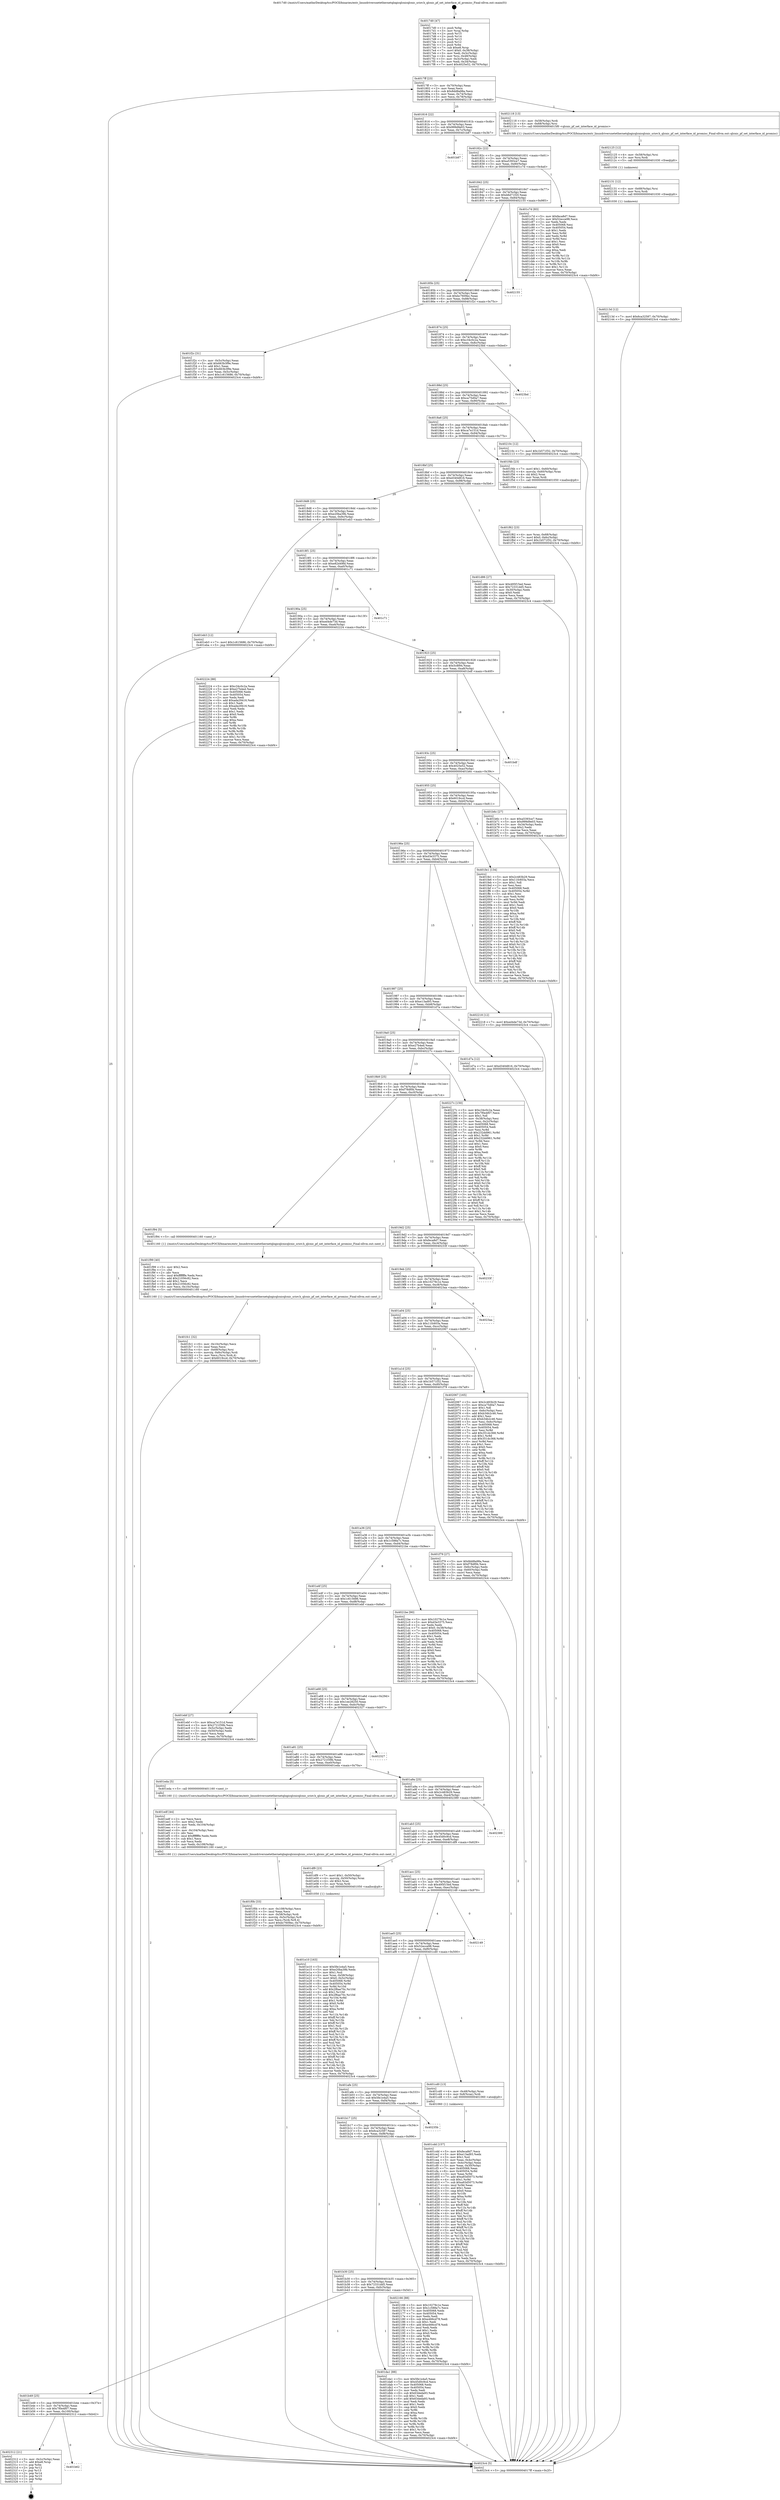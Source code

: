 digraph "0x4017d0" {
  label = "0x4017d0 (/mnt/c/Users/mathe/Desktop/tcc/POCII/binaries/extr_linuxdriversnetethernetqlogicqlcnicqlcnic_sriov.h_qlcnic_pf_set_interface_id_promisc_Final-ollvm.out::main(0))"
  labelloc = "t"
  node[shape=record]

  Entry [label="",width=0.3,height=0.3,shape=circle,fillcolor=black,style=filled]
  "0x4017ff" [label="{
     0x4017ff [23]\l
     | [instrs]\l
     &nbsp;&nbsp;0x4017ff \<+3\>: mov -0x70(%rbp),%eax\l
     &nbsp;&nbsp;0x401802 \<+2\>: mov %eax,%ecx\l
     &nbsp;&nbsp;0x401804 \<+6\>: sub $0x8dd8a98a,%ecx\l
     &nbsp;&nbsp;0x40180a \<+3\>: mov %eax,-0x74(%rbp)\l
     &nbsp;&nbsp;0x40180d \<+3\>: mov %ecx,-0x78(%rbp)\l
     &nbsp;&nbsp;0x401810 \<+6\>: je 0000000000402118 \<main+0x948\>\l
  }"]
  "0x402118" [label="{
     0x402118 [13]\l
     | [instrs]\l
     &nbsp;&nbsp;0x402118 \<+4\>: mov -0x58(%rbp),%rdi\l
     &nbsp;&nbsp;0x40211c \<+4\>: mov -0x68(%rbp),%rsi\l
     &nbsp;&nbsp;0x402120 \<+5\>: call 00000000004015f0 \<qlcnic_pf_set_interface_id_promisc\>\l
     | [calls]\l
     &nbsp;&nbsp;0x4015f0 \{1\} (/mnt/c/Users/mathe/Desktop/tcc/POCII/binaries/extr_linuxdriversnetethernetqlogicqlcnicqlcnic_sriov.h_qlcnic_pf_set_interface_id_promisc_Final-ollvm.out::qlcnic_pf_set_interface_id_promisc)\l
  }"]
  "0x401816" [label="{
     0x401816 [22]\l
     | [instrs]\l
     &nbsp;&nbsp;0x401816 \<+5\>: jmp 000000000040181b \<main+0x4b\>\l
     &nbsp;&nbsp;0x40181b \<+3\>: mov -0x74(%rbp),%eax\l
     &nbsp;&nbsp;0x40181e \<+5\>: sub $0x999d9e03,%eax\l
     &nbsp;&nbsp;0x401823 \<+3\>: mov %eax,-0x7c(%rbp)\l
     &nbsp;&nbsp;0x401826 \<+6\>: je 0000000000401b87 \<main+0x3b7\>\l
  }"]
  Exit [label="",width=0.3,height=0.3,shape=circle,fillcolor=black,style=filled,peripheries=2]
  "0x401b87" [label="{
     0x401b87\l
  }", style=dashed]
  "0x40182c" [label="{
     0x40182c [22]\l
     | [instrs]\l
     &nbsp;&nbsp;0x40182c \<+5\>: jmp 0000000000401831 \<main+0x61\>\l
     &nbsp;&nbsp;0x401831 \<+3\>: mov -0x74(%rbp),%eax\l
     &nbsp;&nbsp;0x401834 \<+5\>: sub $0xa5393ce7,%eax\l
     &nbsp;&nbsp;0x401839 \<+3\>: mov %eax,-0x80(%rbp)\l
     &nbsp;&nbsp;0x40183c \<+6\>: je 0000000000401c7d \<main+0x4ad\>\l
  }"]
  "0x401b62" [label="{
     0x401b62\l
  }", style=dashed]
  "0x401c7d" [label="{
     0x401c7d [83]\l
     | [instrs]\l
     &nbsp;&nbsp;0x401c7d \<+5\>: mov $0xfeca8d7,%eax\l
     &nbsp;&nbsp;0x401c82 \<+5\>: mov $0x52ecce98,%ecx\l
     &nbsp;&nbsp;0x401c87 \<+2\>: xor %edx,%edx\l
     &nbsp;&nbsp;0x401c89 \<+7\>: mov 0x405068,%esi\l
     &nbsp;&nbsp;0x401c90 \<+7\>: mov 0x405054,%edi\l
     &nbsp;&nbsp;0x401c97 \<+3\>: sub $0x1,%edx\l
     &nbsp;&nbsp;0x401c9a \<+3\>: mov %esi,%r8d\l
     &nbsp;&nbsp;0x401c9d \<+3\>: add %edx,%r8d\l
     &nbsp;&nbsp;0x401ca0 \<+4\>: imul %r8d,%esi\l
     &nbsp;&nbsp;0x401ca4 \<+3\>: and $0x1,%esi\l
     &nbsp;&nbsp;0x401ca7 \<+3\>: cmp $0x0,%esi\l
     &nbsp;&nbsp;0x401caa \<+4\>: sete %r9b\l
     &nbsp;&nbsp;0x401cae \<+3\>: cmp $0xa,%edi\l
     &nbsp;&nbsp;0x401cb1 \<+4\>: setl %r10b\l
     &nbsp;&nbsp;0x401cb5 \<+3\>: mov %r9b,%r11b\l
     &nbsp;&nbsp;0x401cb8 \<+3\>: and %r10b,%r11b\l
     &nbsp;&nbsp;0x401cbb \<+3\>: xor %r10b,%r9b\l
     &nbsp;&nbsp;0x401cbe \<+3\>: or %r9b,%r11b\l
     &nbsp;&nbsp;0x401cc1 \<+4\>: test $0x1,%r11b\l
     &nbsp;&nbsp;0x401cc5 \<+3\>: cmovne %ecx,%eax\l
     &nbsp;&nbsp;0x401cc8 \<+3\>: mov %eax,-0x70(%rbp)\l
     &nbsp;&nbsp;0x401ccb \<+5\>: jmp 00000000004023c4 \<main+0xbf4\>\l
  }"]
  "0x401842" [label="{
     0x401842 [25]\l
     | [instrs]\l
     &nbsp;&nbsp;0x401842 \<+5\>: jmp 0000000000401847 \<main+0x77\>\l
     &nbsp;&nbsp;0x401847 \<+3\>: mov -0x74(%rbp),%eax\l
     &nbsp;&nbsp;0x40184a \<+5\>: sub $0xb6d71f20,%eax\l
     &nbsp;&nbsp;0x40184f \<+6\>: mov %eax,-0x84(%rbp)\l
     &nbsp;&nbsp;0x401855 \<+6\>: je 0000000000402155 \<main+0x985\>\l
  }"]
  "0x402312" [label="{
     0x402312 [21]\l
     | [instrs]\l
     &nbsp;&nbsp;0x402312 \<+3\>: mov -0x2c(%rbp),%eax\l
     &nbsp;&nbsp;0x402315 \<+7\>: add $0xe8,%rsp\l
     &nbsp;&nbsp;0x40231c \<+1\>: pop %rbx\l
     &nbsp;&nbsp;0x40231d \<+2\>: pop %r12\l
     &nbsp;&nbsp;0x40231f \<+2\>: pop %r13\l
     &nbsp;&nbsp;0x402321 \<+2\>: pop %r14\l
     &nbsp;&nbsp;0x402323 \<+2\>: pop %r15\l
     &nbsp;&nbsp;0x402325 \<+1\>: pop %rbp\l
     &nbsp;&nbsp;0x402326 \<+1\>: ret\l
  }"]
  "0x402155" [label="{
     0x402155\l
  }", style=dashed]
  "0x40185b" [label="{
     0x40185b [25]\l
     | [instrs]\l
     &nbsp;&nbsp;0x40185b \<+5\>: jmp 0000000000401860 \<main+0x90\>\l
     &nbsp;&nbsp;0x401860 \<+3\>: mov -0x74(%rbp),%eax\l
     &nbsp;&nbsp;0x401863 \<+5\>: sub $0xbc7609ec,%eax\l
     &nbsp;&nbsp;0x401868 \<+6\>: mov %eax,-0x88(%rbp)\l
     &nbsp;&nbsp;0x40186e \<+6\>: je 0000000000401f2c \<main+0x75c\>\l
  }"]
  "0x40213d" [label="{
     0x40213d [12]\l
     | [instrs]\l
     &nbsp;&nbsp;0x40213d \<+7\>: movl $0x6ca32587,-0x70(%rbp)\l
     &nbsp;&nbsp;0x402144 \<+5\>: jmp 00000000004023c4 \<main+0xbf4\>\l
  }"]
  "0x401f2c" [label="{
     0x401f2c [31]\l
     | [instrs]\l
     &nbsp;&nbsp;0x401f2c \<+3\>: mov -0x5c(%rbp),%eax\l
     &nbsp;&nbsp;0x401f2f \<+5\>: add $0x663b3f9e,%eax\l
     &nbsp;&nbsp;0x401f34 \<+3\>: add $0x1,%eax\l
     &nbsp;&nbsp;0x401f37 \<+5\>: sub $0x663b3f9e,%eax\l
     &nbsp;&nbsp;0x401f3c \<+3\>: mov %eax,-0x5c(%rbp)\l
     &nbsp;&nbsp;0x401f3f \<+7\>: movl $0x1c615686,-0x70(%rbp)\l
     &nbsp;&nbsp;0x401f46 \<+5\>: jmp 00000000004023c4 \<main+0xbf4\>\l
  }"]
  "0x401874" [label="{
     0x401874 [25]\l
     | [instrs]\l
     &nbsp;&nbsp;0x401874 \<+5\>: jmp 0000000000401879 \<main+0xa9\>\l
     &nbsp;&nbsp;0x401879 \<+3\>: mov -0x74(%rbp),%eax\l
     &nbsp;&nbsp;0x40187c \<+5\>: sub $0xc34c0c2a,%eax\l
     &nbsp;&nbsp;0x401881 \<+6\>: mov %eax,-0x8c(%rbp)\l
     &nbsp;&nbsp;0x401887 \<+6\>: je 00000000004023bd \<main+0xbed\>\l
  }"]
  "0x402131" [label="{
     0x402131 [12]\l
     | [instrs]\l
     &nbsp;&nbsp;0x402131 \<+4\>: mov -0x68(%rbp),%rsi\l
     &nbsp;&nbsp;0x402135 \<+3\>: mov %rsi,%rdi\l
     &nbsp;&nbsp;0x402138 \<+5\>: call 0000000000401030 \<free@plt\>\l
     | [calls]\l
     &nbsp;&nbsp;0x401030 \{1\} (unknown)\l
  }"]
  "0x4023bd" [label="{
     0x4023bd\l
  }", style=dashed]
  "0x40188d" [label="{
     0x40188d [25]\l
     | [instrs]\l
     &nbsp;&nbsp;0x40188d \<+5\>: jmp 0000000000401892 \<main+0xc2\>\l
     &nbsp;&nbsp;0x401892 \<+3\>: mov -0x74(%rbp),%eax\l
     &nbsp;&nbsp;0x401895 \<+5\>: sub $0xca75d0a7,%eax\l
     &nbsp;&nbsp;0x40189a \<+6\>: mov %eax,-0x90(%rbp)\l
     &nbsp;&nbsp;0x4018a0 \<+6\>: je 000000000040210c \<main+0x93c\>\l
  }"]
  "0x402125" [label="{
     0x402125 [12]\l
     | [instrs]\l
     &nbsp;&nbsp;0x402125 \<+4\>: mov -0x58(%rbp),%rsi\l
     &nbsp;&nbsp;0x402129 \<+3\>: mov %rsi,%rdi\l
     &nbsp;&nbsp;0x40212c \<+5\>: call 0000000000401030 \<free@plt\>\l
     | [calls]\l
     &nbsp;&nbsp;0x401030 \{1\} (unknown)\l
  }"]
  "0x40210c" [label="{
     0x40210c [12]\l
     | [instrs]\l
     &nbsp;&nbsp;0x40210c \<+7\>: movl $0x1b571f32,-0x70(%rbp)\l
     &nbsp;&nbsp;0x402113 \<+5\>: jmp 00000000004023c4 \<main+0xbf4\>\l
  }"]
  "0x4018a6" [label="{
     0x4018a6 [25]\l
     | [instrs]\l
     &nbsp;&nbsp;0x4018a6 \<+5\>: jmp 00000000004018ab \<main+0xdb\>\l
     &nbsp;&nbsp;0x4018ab \<+3\>: mov -0x74(%rbp),%eax\l
     &nbsp;&nbsp;0x4018ae \<+5\>: sub $0xca7e151d,%eax\l
     &nbsp;&nbsp;0x4018b3 \<+6\>: mov %eax,-0x94(%rbp)\l
     &nbsp;&nbsp;0x4018b9 \<+6\>: je 0000000000401f4b \<main+0x77b\>\l
  }"]
  "0x401fc1" [label="{
     0x401fc1 [32]\l
     | [instrs]\l
     &nbsp;&nbsp;0x401fc1 \<+6\>: mov -0x10c(%rbp),%ecx\l
     &nbsp;&nbsp;0x401fc7 \<+3\>: imul %eax,%ecx\l
     &nbsp;&nbsp;0x401fca \<+4\>: mov -0x68(%rbp),%rsi\l
     &nbsp;&nbsp;0x401fce \<+4\>: movslq -0x6c(%rbp),%rdi\l
     &nbsp;&nbsp;0x401fd2 \<+3\>: mov %ecx,(%rsi,%rdi,4)\l
     &nbsp;&nbsp;0x401fd5 \<+7\>: movl $0x6019ccd,-0x70(%rbp)\l
     &nbsp;&nbsp;0x401fdc \<+5\>: jmp 00000000004023c4 \<main+0xbf4\>\l
  }"]
  "0x401f4b" [label="{
     0x401f4b [23]\l
     | [instrs]\l
     &nbsp;&nbsp;0x401f4b \<+7\>: movl $0x1,-0x60(%rbp)\l
     &nbsp;&nbsp;0x401f52 \<+4\>: movslq -0x60(%rbp),%rax\l
     &nbsp;&nbsp;0x401f56 \<+4\>: shl $0x2,%rax\l
     &nbsp;&nbsp;0x401f5a \<+3\>: mov %rax,%rdi\l
     &nbsp;&nbsp;0x401f5d \<+5\>: call 0000000000401050 \<malloc@plt\>\l
     | [calls]\l
     &nbsp;&nbsp;0x401050 \{1\} (unknown)\l
  }"]
  "0x4018bf" [label="{
     0x4018bf [25]\l
     | [instrs]\l
     &nbsp;&nbsp;0x4018bf \<+5\>: jmp 00000000004018c4 \<main+0xf4\>\l
     &nbsp;&nbsp;0x4018c4 \<+3\>: mov -0x74(%rbp),%eax\l
     &nbsp;&nbsp;0x4018c7 \<+5\>: sub $0xd340d816,%eax\l
     &nbsp;&nbsp;0x4018cc \<+6\>: mov %eax,-0x98(%rbp)\l
     &nbsp;&nbsp;0x4018d2 \<+6\>: je 0000000000401d86 \<main+0x5b6\>\l
  }"]
  "0x401f99" [label="{
     0x401f99 [40]\l
     | [instrs]\l
     &nbsp;&nbsp;0x401f99 \<+5\>: mov $0x2,%ecx\l
     &nbsp;&nbsp;0x401f9e \<+1\>: cltd\l
     &nbsp;&nbsp;0x401f9f \<+2\>: idiv %ecx\l
     &nbsp;&nbsp;0x401fa1 \<+6\>: imul $0xfffffffe,%edx,%ecx\l
     &nbsp;&nbsp;0x401fa7 \<+6\>: add $0x21056c82,%ecx\l
     &nbsp;&nbsp;0x401fad \<+3\>: add $0x1,%ecx\l
     &nbsp;&nbsp;0x401fb0 \<+6\>: sub $0x21056c82,%ecx\l
     &nbsp;&nbsp;0x401fb6 \<+6\>: mov %ecx,-0x10c(%rbp)\l
     &nbsp;&nbsp;0x401fbc \<+5\>: call 0000000000401160 \<next_i\>\l
     | [calls]\l
     &nbsp;&nbsp;0x401160 \{1\} (/mnt/c/Users/mathe/Desktop/tcc/POCII/binaries/extr_linuxdriversnetethernetqlogicqlcnicqlcnic_sriov.h_qlcnic_pf_set_interface_id_promisc_Final-ollvm.out::next_i)\l
  }"]
  "0x401d86" [label="{
     0x401d86 [27]\l
     | [instrs]\l
     &nbsp;&nbsp;0x401d86 \<+5\>: mov $0x495f15ed,%eax\l
     &nbsp;&nbsp;0x401d8b \<+5\>: mov $0x72331dd5,%ecx\l
     &nbsp;&nbsp;0x401d90 \<+3\>: mov -0x30(%rbp),%edx\l
     &nbsp;&nbsp;0x401d93 \<+3\>: cmp $0x0,%edx\l
     &nbsp;&nbsp;0x401d96 \<+3\>: cmove %ecx,%eax\l
     &nbsp;&nbsp;0x401d99 \<+3\>: mov %eax,-0x70(%rbp)\l
     &nbsp;&nbsp;0x401d9c \<+5\>: jmp 00000000004023c4 \<main+0xbf4\>\l
  }"]
  "0x4018d8" [label="{
     0x4018d8 [25]\l
     | [instrs]\l
     &nbsp;&nbsp;0x4018d8 \<+5\>: jmp 00000000004018dd \<main+0x10d\>\l
     &nbsp;&nbsp;0x4018dd \<+3\>: mov -0x74(%rbp),%eax\l
     &nbsp;&nbsp;0x4018e0 \<+5\>: sub $0xe20ba39b,%eax\l
     &nbsp;&nbsp;0x4018e5 \<+6\>: mov %eax,-0x9c(%rbp)\l
     &nbsp;&nbsp;0x4018eb \<+6\>: je 0000000000401eb3 \<main+0x6e3\>\l
  }"]
  "0x401f62" [label="{
     0x401f62 [23]\l
     | [instrs]\l
     &nbsp;&nbsp;0x401f62 \<+4\>: mov %rax,-0x68(%rbp)\l
     &nbsp;&nbsp;0x401f66 \<+7\>: movl $0x0,-0x6c(%rbp)\l
     &nbsp;&nbsp;0x401f6d \<+7\>: movl $0x1b571f32,-0x70(%rbp)\l
     &nbsp;&nbsp;0x401f74 \<+5\>: jmp 00000000004023c4 \<main+0xbf4\>\l
  }"]
  "0x401eb3" [label="{
     0x401eb3 [12]\l
     | [instrs]\l
     &nbsp;&nbsp;0x401eb3 \<+7\>: movl $0x1c615686,-0x70(%rbp)\l
     &nbsp;&nbsp;0x401eba \<+5\>: jmp 00000000004023c4 \<main+0xbf4\>\l
  }"]
  "0x4018f1" [label="{
     0x4018f1 [25]\l
     | [instrs]\l
     &nbsp;&nbsp;0x4018f1 \<+5\>: jmp 00000000004018f6 \<main+0x126\>\l
     &nbsp;&nbsp;0x4018f6 \<+3\>: mov -0x74(%rbp),%eax\l
     &nbsp;&nbsp;0x4018f9 \<+5\>: sub $0xe82d49fd,%eax\l
     &nbsp;&nbsp;0x4018fe \<+6\>: mov %eax,-0xa0(%rbp)\l
     &nbsp;&nbsp;0x401904 \<+6\>: je 0000000000401c71 \<main+0x4a1\>\l
  }"]
  "0x401f0b" [label="{
     0x401f0b [33]\l
     | [instrs]\l
     &nbsp;&nbsp;0x401f0b \<+6\>: mov -0x108(%rbp),%ecx\l
     &nbsp;&nbsp;0x401f11 \<+3\>: imul %eax,%ecx\l
     &nbsp;&nbsp;0x401f14 \<+4\>: mov -0x58(%rbp),%rdi\l
     &nbsp;&nbsp;0x401f18 \<+4\>: movslq -0x5c(%rbp),%r8\l
     &nbsp;&nbsp;0x401f1c \<+4\>: mov %ecx,(%rdi,%r8,4)\l
     &nbsp;&nbsp;0x401f20 \<+7\>: movl $0xbc7609ec,-0x70(%rbp)\l
     &nbsp;&nbsp;0x401f27 \<+5\>: jmp 00000000004023c4 \<main+0xbf4\>\l
  }"]
  "0x401c71" [label="{
     0x401c71\l
  }", style=dashed]
  "0x40190a" [label="{
     0x40190a [25]\l
     | [instrs]\l
     &nbsp;&nbsp;0x40190a \<+5\>: jmp 000000000040190f \<main+0x13f\>\l
     &nbsp;&nbsp;0x40190f \<+3\>: mov -0x74(%rbp),%eax\l
     &nbsp;&nbsp;0x401912 \<+5\>: sub $0xed4de73d,%eax\l
     &nbsp;&nbsp;0x401917 \<+6\>: mov %eax,-0xa4(%rbp)\l
     &nbsp;&nbsp;0x40191d \<+6\>: je 0000000000402224 \<main+0xa54\>\l
  }"]
  "0x401edf" [label="{
     0x401edf [44]\l
     | [instrs]\l
     &nbsp;&nbsp;0x401edf \<+2\>: xor %ecx,%ecx\l
     &nbsp;&nbsp;0x401ee1 \<+5\>: mov $0x2,%edx\l
     &nbsp;&nbsp;0x401ee6 \<+6\>: mov %edx,-0x104(%rbp)\l
     &nbsp;&nbsp;0x401eec \<+1\>: cltd\l
     &nbsp;&nbsp;0x401eed \<+6\>: mov -0x104(%rbp),%esi\l
     &nbsp;&nbsp;0x401ef3 \<+2\>: idiv %esi\l
     &nbsp;&nbsp;0x401ef5 \<+6\>: imul $0xfffffffe,%edx,%edx\l
     &nbsp;&nbsp;0x401efb \<+3\>: sub $0x1,%ecx\l
     &nbsp;&nbsp;0x401efe \<+2\>: sub %ecx,%edx\l
     &nbsp;&nbsp;0x401f00 \<+6\>: mov %edx,-0x108(%rbp)\l
     &nbsp;&nbsp;0x401f06 \<+5\>: call 0000000000401160 \<next_i\>\l
     | [calls]\l
     &nbsp;&nbsp;0x401160 \{1\} (/mnt/c/Users/mathe/Desktop/tcc/POCII/binaries/extr_linuxdriversnetethernetqlogicqlcnicqlcnic_sriov.h_qlcnic_pf_set_interface_id_promisc_Final-ollvm.out::next_i)\l
  }"]
  "0x402224" [label="{
     0x402224 [88]\l
     | [instrs]\l
     &nbsp;&nbsp;0x402224 \<+5\>: mov $0xc34c0c2a,%eax\l
     &nbsp;&nbsp;0x402229 \<+5\>: mov $0xe27b4ed,%ecx\l
     &nbsp;&nbsp;0x40222e \<+7\>: mov 0x405068,%edx\l
     &nbsp;&nbsp;0x402235 \<+7\>: mov 0x405054,%esi\l
     &nbsp;&nbsp;0x40223c \<+2\>: mov %edx,%edi\l
     &nbsp;&nbsp;0x40223e \<+6\>: add $0xada29416,%edi\l
     &nbsp;&nbsp;0x402244 \<+3\>: sub $0x1,%edi\l
     &nbsp;&nbsp;0x402247 \<+6\>: sub $0xada29416,%edi\l
     &nbsp;&nbsp;0x40224d \<+3\>: imul %edi,%edx\l
     &nbsp;&nbsp;0x402250 \<+3\>: and $0x1,%edx\l
     &nbsp;&nbsp;0x402253 \<+3\>: cmp $0x0,%edx\l
     &nbsp;&nbsp;0x402256 \<+4\>: sete %r8b\l
     &nbsp;&nbsp;0x40225a \<+3\>: cmp $0xa,%esi\l
     &nbsp;&nbsp;0x40225d \<+4\>: setl %r9b\l
     &nbsp;&nbsp;0x402261 \<+3\>: mov %r8b,%r10b\l
     &nbsp;&nbsp;0x402264 \<+3\>: and %r9b,%r10b\l
     &nbsp;&nbsp;0x402267 \<+3\>: xor %r9b,%r8b\l
     &nbsp;&nbsp;0x40226a \<+3\>: or %r8b,%r10b\l
     &nbsp;&nbsp;0x40226d \<+4\>: test $0x1,%r10b\l
     &nbsp;&nbsp;0x402271 \<+3\>: cmovne %ecx,%eax\l
     &nbsp;&nbsp;0x402274 \<+3\>: mov %eax,-0x70(%rbp)\l
     &nbsp;&nbsp;0x402277 \<+5\>: jmp 00000000004023c4 \<main+0xbf4\>\l
  }"]
  "0x401923" [label="{
     0x401923 [25]\l
     | [instrs]\l
     &nbsp;&nbsp;0x401923 \<+5\>: jmp 0000000000401928 \<main+0x158\>\l
     &nbsp;&nbsp;0x401928 \<+3\>: mov -0x74(%rbp),%eax\l
     &nbsp;&nbsp;0x40192b \<+5\>: sub $0x5c8f94,%eax\l
     &nbsp;&nbsp;0x401930 \<+6\>: mov %eax,-0xa8(%rbp)\l
     &nbsp;&nbsp;0x401936 \<+6\>: je 0000000000401bdf \<main+0x40f\>\l
  }"]
  "0x401e10" [label="{
     0x401e10 [163]\l
     | [instrs]\l
     &nbsp;&nbsp;0x401e10 \<+5\>: mov $0x5fe1e4a5,%ecx\l
     &nbsp;&nbsp;0x401e15 \<+5\>: mov $0xe20ba39b,%edx\l
     &nbsp;&nbsp;0x401e1a \<+3\>: mov $0x1,%sil\l
     &nbsp;&nbsp;0x401e1d \<+4\>: mov %rax,-0x58(%rbp)\l
     &nbsp;&nbsp;0x401e21 \<+7\>: movl $0x0,-0x5c(%rbp)\l
     &nbsp;&nbsp;0x401e28 \<+8\>: mov 0x405068,%r8d\l
     &nbsp;&nbsp;0x401e30 \<+8\>: mov 0x405054,%r9d\l
     &nbsp;&nbsp;0x401e38 \<+3\>: mov %r8d,%r10d\l
     &nbsp;&nbsp;0x401e3b \<+7\>: add $0x2f6ae70c,%r10d\l
     &nbsp;&nbsp;0x401e42 \<+4\>: sub $0x1,%r10d\l
     &nbsp;&nbsp;0x401e46 \<+7\>: sub $0x2f6ae70c,%r10d\l
     &nbsp;&nbsp;0x401e4d \<+4\>: imul %r10d,%r8d\l
     &nbsp;&nbsp;0x401e51 \<+4\>: and $0x1,%r8d\l
     &nbsp;&nbsp;0x401e55 \<+4\>: cmp $0x0,%r8d\l
     &nbsp;&nbsp;0x401e59 \<+4\>: sete %r11b\l
     &nbsp;&nbsp;0x401e5d \<+4\>: cmp $0xa,%r9d\l
     &nbsp;&nbsp;0x401e61 \<+3\>: setl %bl\l
     &nbsp;&nbsp;0x401e64 \<+3\>: mov %r11b,%r14b\l
     &nbsp;&nbsp;0x401e67 \<+4\>: xor $0xff,%r14b\l
     &nbsp;&nbsp;0x401e6b \<+3\>: mov %bl,%r15b\l
     &nbsp;&nbsp;0x401e6e \<+4\>: xor $0xff,%r15b\l
     &nbsp;&nbsp;0x401e72 \<+4\>: xor $0x1,%sil\l
     &nbsp;&nbsp;0x401e76 \<+3\>: mov %r14b,%r12b\l
     &nbsp;&nbsp;0x401e79 \<+4\>: and $0xff,%r12b\l
     &nbsp;&nbsp;0x401e7d \<+3\>: and %sil,%r11b\l
     &nbsp;&nbsp;0x401e80 \<+3\>: mov %r15b,%r13b\l
     &nbsp;&nbsp;0x401e83 \<+4\>: and $0xff,%r13b\l
     &nbsp;&nbsp;0x401e87 \<+3\>: and %sil,%bl\l
     &nbsp;&nbsp;0x401e8a \<+3\>: or %r11b,%r12b\l
     &nbsp;&nbsp;0x401e8d \<+3\>: or %bl,%r13b\l
     &nbsp;&nbsp;0x401e90 \<+3\>: xor %r13b,%r12b\l
     &nbsp;&nbsp;0x401e93 \<+3\>: or %r15b,%r14b\l
     &nbsp;&nbsp;0x401e96 \<+4\>: xor $0xff,%r14b\l
     &nbsp;&nbsp;0x401e9a \<+4\>: or $0x1,%sil\l
     &nbsp;&nbsp;0x401e9e \<+3\>: and %sil,%r14b\l
     &nbsp;&nbsp;0x401ea1 \<+3\>: or %r14b,%r12b\l
     &nbsp;&nbsp;0x401ea4 \<+4\>: test $0x1,%r12b\l
     &nbsp;&nbsp;0x401ea8 \<+3\>: cmovne %edx,%ecx\l
     &nbsp;&nbsp;0x401eab \<+3\>: mov %ecx,-0x70(%rbp)\l
     &nbsp;&nbsp;0x401eae \<+5\>: jmp 00000000004023c4 \<main+0xbf4\>\l
  }"]
  "0x401bdf" [label="{
     0x401bdf\l
  }", style=dashed]
  "0x40193c" [label="{
     0x40193c [25]\l
     | [instrs]\l
     &nbsp;&nbsp;0x40193c \<+5\>: jmp 0000000000401941 \<main+0x171\>\l
     &nbsp;&nbsp;0x401941 \<+3\>: mov -0x74(%rbp),%eax\l
     &nbsp;&nbsp;0x401944 \<+5\>: sub $0x4025e52,%eax\l
     &nbsp;&nbsp;0x401949 \<+6\>: mov %eax,-0xac(%rbp)\l
     &nbsp;&nbsp;0x40194f \<+6\>: je 0000000000401b6c \<main+0x39c\>\l
  }"]
  "0x401b49" [label="{
     0x401b49 [25]\l
     | [instrs]\l
     &nbsp;&nbsp;0x401b49 \<+5\>: jmp 0000000000401b4e \<main+0x37e\>\l
     &nbsp;&nbsp;0x401b4e \<+3\>: mov -0x74(%rbp),%eax\l
     &nbsp;&nbsp;0x401b51 \<+5\>: sub $0x7f0e4f07,%eax\l
     &nbsp;&nbsp;0x401b56 \<+6\>: mov %eax,-0x100(%rbp)\l
     &nbsp;&nbsp;0x401b5c \<+6\>: je 0000000000402312 \<main+0xb42\>\l
  }"]
  "0x401b6c" [label="{
     0x401b6c [27]\l
     | [instrs]\l
     &nbsp;&nbsp;0x401b6c \<+5\>: mov $0xa5393ce7,%eax\l
     &nbsp;&nbsp;0x401b71 \<+5\>: mov $0x999d9e03,%ecx\l
     &nbsp;&nbsp;0x401b76 \<+3\>: mov -0x34(%rbp),%edx\l
     &nbsp;&nbsp;0x401b79 \<+3\>: cmp $0x2,%edx\l
     &nbsp;&nbsp;0x401b7c \<+3\>: cmovne %ecx,%eax\l
     &nbsp;&nbsp;0x401b7f \<+3\>: mov %eax,-0x70(%rbp)\l
     &nbsp;&nbsp;0x401b82 \<+5\>: jmp 00000000004023c4 \<main+0xbf4\>\l
  }"]
  "0x401955" [label="{
     0x401955 [25]\l
     | [instrs]\l
     &nbsp;&nbsp;0x401955 \<+5\>: jmp 000000000040195a \<main+0x18a\>\l
     &nbsp;&nbsp;0x40195a \<+3\>: mov -0x74(%rbp),%eax\l
     &nbsp;&nbsp;0x40195d \<+5\>: sub $0x6019ccd,%eax\l
     &nbsp;&nbsp;0x401962 \<+6\>: mov %eax,-0xb0(%rbp)\l
     &nbsp;&nbsp;0x401968 \<+6\>: je 0000000000401fe1 \<main+0x811\>\l
  }"]
  "0x4023c4" [label="{
     0x4023c4 [5]\l
     | [instrs]\l
     &nbsp;&nbsp;0x4023c4 \<+5\>: jmp 00000000004017ff \<main+0x2f\>\l
  }"]
  "0x4017d0" [label="{
     0x4017d0 [47]\l
     | [instrs]\l
     &nbsp;&nbsp;0x4017d0 \<+1\>: push %rbp\l
     &nbsp;&nbsp;0x4017d1 \<+3\>: mov %rsp,%rbp\l
     &nbsp;&nbsp;0x4017d4 \<+2\>: push %r15\l
     &nbsp;&nbsp;0x4017d6 \<+2\>: push %r14\l
     &nbsp;&nbsp;0x4017d8 \<+2\>: push %r13\l
     &nbsp;&nbsp;0x4017da \<+2\>: push %r12\l
     &nbsp;&nbsp;0x4017dc \<+1\>: push %rbx\l
     &nbsp;&nbsp;0x4017dd \<+7\>: sub $0xe8,%rsp\l
     &nbsp;&nbsp;0x4017e4 \<+7\>: movl $0x0,-0x38(%rbp)\l
     &nbsp;&nbsp;0x4017eb \<+3\>: mov %edi,-0x3c(%rbp)\l
     &nbsp;&nbsp;0x4017ee \<+4\>: mov %rsi,-0x48(%rbp)\l
     &nbsp;&nbsp;0x4017f2 \<+3\>: mov -0x3c(%rbp),%edi\l
     &nbsp;&nbsp;0x4017f5 \<+3\>: mov %edi,-0x34(%rbp)\l
     &nbsp;&nbsp;0x4017f8 \<+7\>: movl $0x4025e52,-0x70(%rbp)\l
  }"]
  "0x401da1" [label="{
     0x401da1 [88]\l
     | [instrs]\l
     &nbsp;&nbsp;0x401da1 \<+5\>: mov $0x5fe1e4a5,%eax\l
     &nbsp;&nbsp;0x401da6 \<+5\>: mov $0x45d0c9cd,%ecx\l
     &nbsp;&nbsp;0x401dab \<+7\>: mov 0x405068,%edx\l
     &nbsp;&nbsp;0x401db2 \<+7\>: mov 0x405054,%esi\l
     &nbsp;&nbsp;0x401db9 \<+2\>: mov %edx,%edi\l
     &nbsp;&nbsp;0x401dbb \<+6\>: sub $0x63deda93,%edi\l
     &nbsp;&nbsp;0x401dc1 \<+3\>: sub $0x1,%edi\l
     &nbsp;&nbsp;0x401dc4 \<+6\>: add $0x63deda93,%edi\l
     &nbsp;&nbsp;0x401dca \<+3\>: imul %edi,%edx\l
     &nbsp;&nbsp;0x401dcd \<+3\>: and $0x1,%edx\l
     &nbsp;&nbsp;0x401dd0 \<+3\>: cmp $0x0,%edx\l
     &nbsp;&nbsp;0x401dd3 \<+4\>: sete %r8b\l
     &nbsp;&nbsp;0x401dd7 \<+3\>: cmp $0xa,%esi\l
     &nbsp;&nbsp;0x401dda \<+4\>: setl %r9b\l
     &nbsp;&nbsp;0x401dde \<+3\>: mov %r8b,%r10b\l
     &nbsp;&nbsp;0x401de1 \<+3\>: and %r9b,%r10b\l
     &nbsp;&nbsp;0x401de4 \<+3\>: xor %r9b,%r8b\l
     &nbsp;&nbsp;0x401de7 \<+3\>: or %r8b,%r10b\l
     &nbsp;&nbsp;0x401dea \<+4\>: test $0x1,%r10b\l
     &nbsp;&nbsp;0x401dee \<+3\>: cmovne %ecx,%eax\l
     &nbsp;&nbsp;0x401df1 \<+3\>: mov %eax,-0x70(%rbp)\l
     &nbsp;&nbsp;0x401df4 \<+5\>: jmp 00000000004023c4 \<main+0xbf4\>\l
  }"]
  "0x401fe1" [label="{
     0x401fe1 [134]\l
     | [instrs]\l
     &nbsp;&nbsp;0x401fe1 \<+5\>: mov $0x2c483b29,%eax\l
     &nbsp;&nbsp;0x401fe6 \<+5\>: mov $0x11fc603a,%ecx\l
     &nbsp;&nbsp;0x401feb \<+2\>: mov $0x1,%dl\l
     &nbsp;&nbsp;0x401fed \<+2\>: xor %esi,%esi\l
     &nbsp;&nbsp;0x401fef \<+7\>: mov 0x405068,%edi\l
     &nbsp;&nbsp;0x401ff6 \<+8\>: mov 0x405054,%r8d\l
     &nbsp;&nbsp;0x401ffe \<+3\>: sub $0x1,%esi\l
     &nbsp;&nbsp;0x402001 \<+3\>: mov %edi,%r9d\l
     &nbsp;&nbsp;0x402004 \<+3\>: add %esi,%r9d\l
     &nbsp;&nbsp;0x402007 \<+4\>: imul %r9d,%edi\l
     &nbsp;&nbsp;0x40200b \<+3\>: and $0x1,%edi\l
     &nbsp;&nbsp;0x40200e \<+3\>: cmp $0x0,%edi\l
     &nbsp;&nbsp;0x402011 \<+4\>: sete %r10b\l
     &nbsp;&nbsp;0x402015 \<+4\>: cmp $0xa,%r8d\l
     &nbsp;&nbsp;0x402019 \<+4\>: setl %r11b\l
     &nbsp;&nbsp;0x40201d \<+3\>: mov %r10b,%bl\l
     &nbsp;&nbsp;0x402020 \<+3\>: xor $0xff,%bl\l
     &nbsp;&nbsp;0x402023 \<+3\>: mov %r11b,%r14b\l
     &nbsp;&nbsp;0x402026 \<+4\>: xor $0xff,%r14b\l
     &nbsp;&nbsp;0x40202a \<+3\>: xor $0x0,%dl\l
     &nbsp;&nbsp;0x40202d \<+3\>: mov %bl,%r15b\l
     &nbsp;&nbsp;0x402030 \<+4\>: and $0x0,%r15b\l
     &nbsp;&nbsp;0x402034 \<+3\>: and %dl,%r10b\l
     &nbsp;&nbsp;0x402037 \<+3\>: mov %r14b,%r12b\l
     &nbsp;&nbsp;0x40203a \<+4\>: and $0x0,%r12b\l
     &nbsp;&nbsp;0x40203e \<+3\>: and %dl,%r11b\l
     &nbsp;&nbsp;0x402041 \<+3\>: or %r10b,%r15b\l
     &nbsp;&nbsp;0x402044 \<+3\>: or %r11b,%r12b\l
     &nbsp;&nbsp;0x402047 \<+3\>: xor %r12b,%r15b\l
     &nbsp;&nbsp;0x40204a \<+3\>: or %r14b,%bl\l
     &nbsp;&nbsp;0x40204d \<+3\>: xor $0xff,%bl\l
     &nbsp;&nbsp;0x402050 \<+3\>: or $0x0,%dl\l
     &nbsp;&nbsp;0x402053 \<+2\>: and %dl,%bl\l
     &nbsp;&nbsp;0x402055 \<+3\>: or %bl,%r15b\l
     &nbsp;&nbsp;0x402058 \<+4\>: test $0x1,%r15b\l
     &nbsp;&nbsp;0x40205c \<+3\>: cmovne %ecx,%eax\l
     &nbsp;&nbsp;0x40205f \<+3\>: mov %eax,-0x70(%rbp)\l
     &nbsp;&nbsp;0x402062 \<+5\>: jmp 00000000004023c4 \<main+0xbf4\>\l
  }"]
  "0x40196e" [label="{
     0x40196e [25]\l
     | [instrs]\l
     &nbsp;&nbsp;0x40196e \<+5\>: jmp 0000000000401973 \<main+0x1a3\>\l
     &nbsp;&nbsp;0x401973 \<+3\>: mov -0x74(%rbp),%eax\l
     &nbsp;&nbsp;0x401976 \<+5\>: sub $0xd3e3375,%eax\l
     &nbsp;&nbsp;0x40197b \<+6\>: mov %eax,-0xb4(%rbp)\l
     &nbsp;&nbsp;0x401981 \<+6\>: je 0000000000402218 \<main+0xa48\>\l
  }"]
  "0x401b30" [label="{
     0x401b30 [25]\l
     | [instrs]\l
     &nbsp;&nbsp;0x401b30 \<+5\>: jmp 0000000000401b35 \<main+0x365\>\l
     &nbsp;&nbsp;0x401b35 \<+3\>: mov -0x74(%rbp),%eax\l
     &nbsp;&nbsp;0x401b38 \<+5\>: sub $0x72331dd5,%eax\l
     &nbsp;&nbsp;0x401b3d \<+6\>: mov %eax,-0xfc(%rbp)\l
     &nbsp;&nbsp;0x401b43 \<+6\>: je 0000000000401da1 \<main+0x5d1\>\l
  }"]
  "0x402218" [label="{
     0x402218 [12]\l
     | [instrs]\l
     &nbsp;&nbsp;0x402218 \<+7\>: movl $0xed4de73d,-0x70(%rbp)\l
     &nbsp;&nbsp;0x40221f \<+5\>: jmp 00000000004023c4 \<main+0xbf4\>\l
  }"]
  "0x401987" [label="{
     0x401987 [25]\l
     | [instrs]\l
     &nbsp;&nbsp;0x401987 \<+5\>: jmp 000000000040198c \<main+0x1bc\>\l
     &nbsp;&nbsp;0x40198c \<+3\>: mov -0x74(%rbp),%eax\l
     &nbsp;&nbsp;0x40198f \<+5\>: sub $0xe13ad93,%eax\l
     &nbsp;&nbsp;0x401994 \<+6\>: mov %eax,-0xb8(%rbp)\l
     &nbsp;&nbsp;0x40199a \<+6\>: je 0000000000401d7a \<main+0x5aa\>\l
  }"]
  "0x402166" [label="{
     0x402166 [88]\l
     | [instrs]\l
     &nbsp;&nbsp;0x402166 \<+5\>: mov $0x10279c1e,%eax\l
     &nbsp;&nbsp;0x40216b \<+5\>: mov $0x1c588a7c,%ecx\l
     &nbsp;&nbsp;0x402170 \<+7\>: mov 0x405068,%edx\l
     &nbsp;&nbsp;0x402177 \<+7\>: mov 0x405054,%esi\l
     &nbsp;&nbsp;0x40217e \<+2\>: mov %edx,%edi\l
     &nbsp;&nbsp;0x402180 \<+6\>: sub $0xe466cd78,%edi\l
     &nbsp;&nbsp;0x402186 \<+3\>: sub $0x1,%edi\l
     &nbsp;&nbsp;0x402189 \<+6\>: add $0xe466cd78,%edi\l
     &nbsp;&nbsp;0x40218f \<+3\>: imul %edi,%edx\l
     &nbsp;&nbsp;0x402192 \<+3\>: and $0x1,%edx\l
     &nbsp;&nbsp;0x402195 \<+3\>: cmp $0x0,%edx\l
     &nbsp;&nbsp;0x402198 \<+4\>: sete %r8b\l
     &nbsp;&nbsp;0x40219c \<+3\>: cmp $0xa,%esi\l
     &nbsp;&nbsp;0x40219f \<+4\>: setl %r9b\l
     &nbsp;&nbsp;0x4021a3 \<+3\>: mov %r8b,%r10b\l
     &nbsp;&nbsp;0x4021a6 \<+3\>: and %r9b,%r10b\l
     &nbsp;&nbsp;0x4021a9 \<+3\>: xor %r9b,%r8b\l
     &nbsp;&nbsp;0x4021ac \<+3\>: or %r8b,%r10b\l
     &nbsp;&nbsp;0x4021af \<+4\>: test $0x1,%r10b\l
     &nbsp;&nbsp;0x4021b3 \<+3\>: cmovne %ecx,%eax\l
     &nbsp;&nbsp;0x4021b6 \<+3\>: mov %eax,-0x70(%rbp)\l
     &nbsp;&nbsp;0x4021b9 \<+5\>: jmp 00000000004023c4 \<main+0xbf4\>\l
  }"]
  "0x401d7a" [label="{
     0x401d7a [12]\l
     | [instrs]\l
     &nbsp;&nbsp;0x401d7a \<+7\>: movl $0xd340d816,-0x70(%rbp)\l
     &nbsp;&nbsp;0x401d81 \<+5\>: jmp 00000000004023c4 \<main+0xbf4\>\l
  }"]
  "0x4019a0" [label="{
     0x4019a0 [25]\l
     | [instrs]\l
     &nbsp;&nbsp;0x4019a0 \<+5\>: jmp 00000000004019a5 \<main+0x1d5\>\l
     &nbsp;&nbsp;0x4019a5 \<+3\>: mov -0x74(%rbp),%eax\l
     &nbsp;&nbsp;0x4019a8 \<+5\>: sub $0xe27b4ed,%eax\l
     &nbsp;&nbsp;0x4019ad \<+6\>: mov %eax,-0xbc(%rbp)\l
     &nbsp;&nbsp;0x4019b3 \<+6\>: je 000000000040227c \<main+0xaac\>\l
  }"]
  "0x401b17" [label="{
     0x401b17 [25]\l
     | [instrs]\l
     &nbsp;&nbsp;0x401b17 \<+5\>: jmp 0000000000401b1c \<main+0x34c\>\l
     &nbsp;&nbsp;0x401b1c \<+3\>: mov -0x74(%rbp),%eax\l
     &nbsp;&nbsp;0x401b1f \<+5\>: sub $0x6ca32587,%eax\l
     &nbsp;&nbsp;0x401b24 \<+6\>: mov %eax,-0xf8(%rbp)\l
     &nbsp;&nbsp;0x401b2a \<+6\>: je 0000000000402166 \<main+0x996\>\l
  }"]
  "0x40227c" [label="{
     0x40227c [150]\l
     | [instrs]\l
     &nbsp;&nbsp;0x40227c \<+5\>: mov $0xc34c0c2a,%eax\l
     &nbsp;&nbsp;0x402281 \<+5\>: mov $0x7f0e4f07,%ecx\l
     &nbsp;&nbsp;0x402286 \<+2\>: mov $0x1,%dl\l
     &nbsp;&nbsp;0x402288 \<+3\>: mov -0x38(%rbp),%esi\l
     &nbsp;&nbsp;0x40228b \<+3\>: mov %esi,-0x2c(%rbp)\l
     &nbsp;&nbsp;0x40228e \<+7\>: mov 0x405068,%esi\l
     &nbsp;&nbsp;0x402295 \<+7\>: mov 0x405054,%edi\l
     &nbsp;&nbsp;0x40229c \<+3\>: mov %esi,%r8d\l
     &nbsp;&nbsp;0x40229f \<+7\>: sub $0x232dd961,%r8d\l
     &nbsp;&nbsp;0x4022a6 \<+4\>: sub $0x1,%r8d\l
     &nbsp;&nbsp;0x4022aa \<+7\>: add $0x232dd961,%r8d\l
     &nbsp;&nbsp;0x4022b1 \<+4\>: imul %r8d,%esi\l
     &nbsp;&nbsp;0x4022b5 \<+3\>: and $0x1,%esi\l
     &nbsp;&nbsp;0x4022b8 \<+3\>: cmp $0x0,%esi\l
     &nbsp;&nbsp;0x4022bb \<+4\>: sete %r9b\l
     &nbsp;&nbsp;0x4022bf \<+3\>: cmp $0xa,%edi\l
     &nbsp;&nbsp;0x4022c2 \<+4\>: setl %r10b\l
     &nbsp;&nbsp;0x4022c6 \<+3\>: mov %r9b,%r11b\l
     &nbsp;&nbsp;0x4022c9 \<+4\>: xor $0xff,%r11b\l
     &nbsp;&nbsp;0x4022cd \<+3\>: mov %r10b,%bl\l
     &nbsp;&nbsp;0x4022d0 \<+3\>: xor $0xff,%bl\l
     &nbsp;&nbsp;0x4022d3 \<+3\>: xor $0x0,%dl\l
     &nbsp;&nbsp;0x4022d6 \<+3\>: mov %r11b,%r14b\l
     &nbsp;&nbsp;0x4022d9 \<+4\>: and $0x0,%r14b\l
     &nbsp;&nbsp;0x4022dd \<+3\>: and %dl,%r9b\l
     &nbsp;&nbsp;0x4022e0 \<+3\>: mov %bl,%r15b\l
     &nbsp;&nbsp;0x4022e3 \<+4\>: and $0x0,%r15b\l
     &nbsp;&nbsp;0x4022e7 \<+3\>: and %dl,%r10b\l
     &nbsp;&nbsp;0x4022ea \<+3\>: or %r9b,%r14b\l
     &nbsp;&nbsp;0x4022ed \<+3\>: or %r10b,%r15b\l
     &nbsp;&nbsp;0x4022f0 \<+3\>: xor %r15b,%r14b\l
     &nbsp;&nbsp;0x4022f3 \<+3\>: or %bl,%r11b\l
     &nbsp;&nbsp;0x4022f6 \<+4\>: xor $0xff,%r11b\l
     &nbsp;&nbsp;0x4022fa \<+3\>: or $0x0,%dl\l
     &nbsp;&nbsp;0x4022fd \<+3\>: and %dl,%r11b\l
     &nbsp;&nbsp;0x402300 \<+3\>: or %r11b,%r14b\l
     &nbsp;&nbsp;0x402303 \<+4\>: test $0x1,%r14b\l
     &nbsp;&nbsp;0x402307 \<+3\>: cmovne %ecx,%eax\l
     &nbsp;&nbsp;0x40230a \<+3\>: mov %eax,-0x70(%rbp)\l
     &nbsp;&nbsp;0x40230d \<+5\>: jmp 00000000004023c4 \<main+0xbf4\>\l
  }"]
  "0x4019b9" [label="{
     0x4019b9 [25]\l
     | [instrs]\l
     &nbsp;&nbsp;0x4019b9 \<+5\>: jmp 00000000004019be \<main+0x1ee\>\l
     &nbsp;&nbsp;0x4019be \<+3\>: mov -0x74(%rbp),%eax\l
     &nbsp;&nbsp;0x4019c1 \<+5\>: sub $0xf78df0b,%eax\l
     &nbsp;&nbsp;0x4019c6 \<+6\>: mov %eax,-0xc0(%rbp)\l
     &nbsp;&nbsp;0x4019cc \<+6\>: je 0000000000401f94 \<main+0x7c4\>\l
  }"]
  "0x40235b" [label="{
     0x40235b\l
  }", style=dashed]
  "0x401f94" [label="{
     0x401f94 [5]\l
     | [instrs]\l
     &nbsp;&nbsp;0x401f94 \<+5\>: call 0000000000401160 \<next_i\>\l
     | [calls]\l
     &nbsp;&nbsp;0x401160 \{1\} (/mnt/c/Users/mathe/Desktop/tcc/POCII/binaries/extr_linuxdriversnetethernetqlogicqlcnicqlcnic_sriov.h_qlcnic_pf_set_interface_id_promisc_Final-ollvm.out::next_i)\l
  }"]
  "0x4019d2" [label="{
     0x4019d2 [25]\l
     | [instrs]\l
     &nbsp;&nbsp;0x4019d2 \<+5\>: jmp 00000000004019d7 \<main+0x207\>\l
     &nbsp;&nbsp;0x4019d7 \<+3\>: mov -0x74(%rbp),%eax\l
     &nbsp;&nbsp;0x4019da \<+5\>: sub $0xfeca8d7,%eax\l
     &nbsp;&nbsp;0x4019df \<+6\>: mov %eax,-0xc4(%rbp)\l
     &nbsp;&nbsp;0x4019e5 \<+6\>: je 000000000040233f \<main+0xb6f\>\l
  }"]
  "0x401cdd" [label="{
     0x401cdd [157]\l
     | [instrs]\l
     &nbsp;&nbsp;0x401cdd \<+5\>: mov $0xfeca8d7,%ecx\l
     &nbsp;&nbsp;0x401ce2 \<+5\>: mov $0xe13ad93,%edx\l
     &nbsp;&nbsp;0x401ce7 \<+3\>: mov $0x1,%sil\l
     &nbsp;&nbsp;0x401cea \<+3\>: mov %eax,-0x4c(%rbp)\l
     &nbsp;&nbsp;0x401ced \<+3\>: mov -0x4c(%rbp),%eax\l
     &nbsp;&nbsp;0x401cf0 \<+3\>: mov %eax,-0x30(%rbp)\l
     &nbsp;&nbsp;0x401cf3 \<+7\>: mov 0x405068,%eax\l
     &nbsp;&nbsp;0x401cfa \<+8\>: mov 0x405054,%r8d\l
     &nbsp;&nbsp;0x401d02 \<+3\>: mov %eax,%r9d\l
     &nbsp;&nbsp;0x401d05 \<+7\>: add $0xa93d5073,%r9d\l
     &nbsp;&nbsp;0x401d0c \<+4\>: sub $0x1,%r9d\l
     &nbsp;&nbsp;0x401d10 \<+7\>: sub $0xa93d5073,%r9d\l
     &nbsp;&nbsp;0x401d17 \<+4\>: imul %r9d,%eax\l
     &nbsp;&nbsp;0x401d1b \<+3\>: and $0x1,%eax\l
     &nbsp;&nbsp;0x401d1e \<+3\>: cmp $0x0,%eax\l
     &nbsp;&nbsp;0x401d21 \<+4\>: sete %r10b\l
     &nbsp;&nbsp;0x401d25 \<+4\>: cmp $0xa,%r8d\l
     &nbsp;&nbsp;0x401d29 \<+4\>: setl %r11b\l
     &nbsp;&nbsp;0x401d2d \<+3\>: mov %r10b,%bl\l
     &nbsp;&nbsp;0x401d30 \<+3\>: xor $0xff,%bl\l
     &nbsp;&nbsp;0x401d33 \<+3\>: mov %r11b,%r14b\l
     &nbsp;&nbsp;0x401d36 \<+4\>: xor $0xff,%r14b\l
     &nbsp;&nbsp;0x401d3a \<+4\>: xor $0x1,%sil\l
     &nbsp;&nbsp;0x401d3e \<+3\>: mov %bl,%r15b\l
     &nbsp;&nbsp;0x401d41 \<+4\>: and $0xff,%r15b\l
     &nbsp;&nbsp;0x401d45 \<+3\>: and %sil,%r10b\l
     &nbsp;&nbsp;0x401d48 \<+3\>: mov %r14b,%r12b\l
     &nbsp;&nbsp;0x401d4b \<+4\>: and $0xff,%r12b\l
     &nbsp;&nbsp;0x401d4f \<+3\>: and %sil,%r11b\l
     &nbsp;&nbsp;0x401d52 \<+3\>: or %r10b,%r15b\l
     &nbsp;&nbsp;0x401d55 \<+3\>: or %r11b,%r12b\l
     &nbsp;&nbsp;0x401d58 \<+3\>: xor %r12b,%r15b\l
     &nbsp;&nbsp;0x401d5b \<+3\>: or %r14b,%bl\l
     &nbsp;&nbsp;0x401d5e \<+3\>: xor $0xff,%bl\l
     &nbsp;&nbsp;0x401d61 \<+4\>: or $0x1,%sil\l
     &nbsp;&nbsp;0x401d65 \<+3\>: and %sil,%bl\l
     &nbsp;&nbsp;0x401d68 \<+3\>: or %bl,%r15b\l
     &nbsp;&nbsp;0x401d6b \<+4\>: test $0x1,%r15b\l
     &nbsp;&nbsp;0x401d6f \<+3\>: cmovne %edx,%ecx\l
     &nbsp;&nbsp;0x401d72 \<+3\>: mov %ecx,-0x70(%rbp)\l
     &nbsp;&nbsp;0x401d75 \<+5\>: jmp 00000000004023c4 \<main+0xbf4\>\l
  }"]
  "0x40233f" [label="{
     0x40233f\l
  }", style=dashed]
  "0x4019eb" [label="{
     0x4019eb [25]\l
     | [instrs]\l
     &nbsp;&nbsp;0x4019eb \<+5\>: jmp 00000000004019f0 \<main+0x220\>\l
     &nbsp;&nbsp;0x4019f0 \<+3\>: mov -0x74(%rbp),%eax\l
     &nbsp;&nbsp;0x4019f3 \<+5\>: sub $0x10279c1e,%eax\l
     &nbsp;&nbsp;0x4019f8 \<+6\>: mov %eax,-0xc8(%rbp)\l
     &nbsp;&nbsp;0x4019fe \<+6\>: je 00000000004023aa \<main+0xbda\>\l
  }"]
  "0x401afe" [label="{
     0x401afe [25]\l
     | [instrs]\l
     &nbsp;&nbsp;0x401afe \<+5\>: jmp 0000000000401b03 \<main+0x333\>\l
     &nbsp;&nbsp;0x401b03 \<+3\>: mov -0x74(%rbp),%eax\l
     &nbsp;&nbsp;0x401b06 \<+5\>: sub $0x5fe1e4a5,%eax\l
     &nbsp;&nbsp;0x401b0b \<+6\>: mov %eax,-0xf4(%rbp)\l
     &nbsp;&nbsp;0x401b11 \<+6\>: je 000000000040235b \<main+0xb8b\>\l
  }"]
  "0x4023aa" [label="{
     0x4023aa\l
  }", style=dashed]
  "0x401a04" [label="{
     0x401a04 [25]\l
     | [instrs]\l
     &nbsp;&nbsp;0x401a04 \<+5\>: jmp 0000000000401a09 \<main+0x239\>\l
     &nbsp;&nbsp;0x401a09 \<+3\>: mov -0x74(%rbp),%eax\l
     &nbsp;&nbsp;0x401a0c \<+5\>: sub $0x11fc603a,%eax\l
     &nbsp;&nbsp;0x401a11 \<+6\>: mov %eax,-0xcc(%rbp)\l
     &nbsp;&nbsp;0x401a17 \<+6\>: je 0000000000402067 \<main+0x897\>\l
  }"]
  "0x401cd0" [label="{
     0x401cd0 [13]\l
     | [instrs]\l
     &nbsp;&nbsp;0x401cd0 \<+4\>: mov -0x48(%rbp),%rax\l
     &nbsp;&nbsp;0x401cd4 \<+4\>: mov 0x8(%rax),%rdi\l
     &nbsp;&nbsp;0x401cd8 \<+5\>: call 0000000000401060 \<atoi@plt\>\l
     | [calls]\l
     &nbsp;&nbsp;0x401060 \{1\} (unknown)\l
  }"]
  "0x402067" [label="{
     0x402067 [165]\l
     | [instrs]\l
     &nbsp;&nbsp;0x402067 \<+5\>: mov $0x2c483b29,%eax\l
     &nbsp;&nbsp;0x40206c \<+5\>: mov $0xca75d0a7,%ecx\l
     &nbsp;&nbsp;0x402071 \<+2\>: mov $0x1,%dl\l
     &nbsp;&nbsp;0x402073 \<+3\>: mov -0x6c(%rbp),%esi\l
     &nbsp;&nbsp;0x402076 \<+6\>: add $0xb34b2c46,%esi\l
     &nbsp;&nbsp;0x40207c \<+3\>: add $0x1,%esi\l
     &nbsp;&nbsp;0x40207f \<+6\>: sub $0xb34b2c46,%esi\l
     &nbsp;&nbsp;0x402085 \<+3\>: mov %esi,-0x6c(%rbp)\l
     &nbsp;&nbsp;0x402088 \<+7\>: mov 0x405068,%esi\l
     &nbsp;&nbsp;0x40208f \<+7\>: mov 0x405054,%edi\l
     &nbsp;&nbsp;0x402096 \<+3\>: mov %esi,%r8d\l
     &nbsp;&nbsp;0x402099 \<+7\>: add $0x351dc368,%r8d\l
     &nbsp;&nbsp;0x4020a0 \<+4\>: sub $0x1,%r8d\l
     &nbsp;&nbsp;0x4020a4 \<+7\>: sub $0x351dc368,%r8d\l
     &nbsp;&nbsp;0x4020ab \<+4\>: imul %r8d,%esi\l
     &nbsp;&nbsp;0x4020af \<+3\>: and $0x1,%esi\l
     &nbsp;&nbsp;0x4020b2 \<+3\>: cmp $0x0,%esi\l
     &nbsp;&nbsp;0x4020b5 \<+4\>: sete %r9b\l
     &nbsp;&nbsp;0x4020b9 \<+3\>: cmp $0xa,%edi\l
     &nbsp;&nbsp;0x4020bc \<+4\>: setl %r10b\l
     &nbsp;&nbsp;0x4020c0 \<+3\>: mov %r9b,%r11b\l
     &nbsp;&nbsp;0x4020c3 \<+4\>: xor $0xff,%r11b\l
     &nbsp;&nbsp;0x4020c7 \<+3\>: mov %r10b,%bl\l
     &nbsp;&nbsp;0x4020ca \<+3\>: xor $0xff,%bl\l
     &nbsp;&nbsp;0x4020cd \<+3\>: xor $0x0,%dl\l
     &nbsp;&nbsp;0x4020d0 \<+3\>: mov %r11b,%r14b\l
     &nbsp;&nbsp;0x4020d3 \<+4\>: and $0x0,%r14b\l
     &nbsp;&nbsp;0x4020d7 \<+3\>: and %dl,%r9b\l
     &nbsp;&nbsp;0x4020da \<+3\>: mov %bl,%r15b\l
     &nbsp;&nbsp;0x4020dd \<+4\>: and $0x0,%r15b\l
     &nbsp;&nbsp;0x4020e1 \<+3\>: and %dl,%r10b\l
     &nbsp;&nbsp;0x4020e4 \<+3\>: or %r9b,%r14b\l
     &nbsp;&nbsp;0x4020e7 \<+3\>: or %r10b,%r15b\l
     &nbsp;&nbsp;0x4020ea \<+3\>: xor %r15b,%r14b\l
     &nbsp;&nbsp;0x4020ed \<+3\>: or %bl,%r11b\l
     &nbsp;&nbsp;0x4020f0 \<+4\>: xor $0xff,%r11b\l
     &nbsp;&nbsp;0x4020f4 \<+3\>: or $0x0,%dl\l
     &nbsp;&nbsp;0x4020f7 \<+3\>: and %dl,%r11b\l
     &nbsp;&nbsp;0x4020fa \<+3\>: or %r11b,%r14b\l
     &nbsp;&nbsp;0x4020fd \<+4\>: test $0x1,%r14b\l
     &nbsp;&nbsp;0x402101 \<+3\>: cmovne %ecx,%eax\l
     &nbsp;&nbsp;0x402104 \<+3\>: mov %eax,-0x70(%rbp)\l
     &nbsp;&nbsp;0x402107 \<+5\>: jmp 00000000004023c4 \<main+0xbf4\>\l
  }"]
  "0x401a1d" [label="{
     0x401a1d [25]\l
     | [instrs]\l
     &nbsp;&nbsp;0x401a1d \<+5\>: jmp 0000000000401a22 \<main+0x252\>\l
     &nbsp;&nbsp;0x401a22 \<+3\>: mov -0x74(%rbp),%eax\l
     &nbsp;&nbsp;0x401a25 \<+5\>: sub $0x1b571f32,%eax\l
     &nbsp;&nbsp;0x401a2a \<+6\>: mov %eax,-0xd0(%rbp)\l
     &nbsp;&nbsp;0x401a30 \<+6\>: je 0000000000401f79 \<main+0x7a9\>\l
  }"]
  "0x401ae5" [label="{
     0x401ae5 [25]\l
     | [instrs]\l
     &nbsp;&nbsp;0x401ae5 \<+5\>: jmp 0000000000401aea \<main+0x31a\>\l
     &nbsp;&nbsp;0x401aea \<+3\>: mov -0x74(%rbp),%eax\l
     &nbsp;&nbsp;0x401aed \<+5\>: sub $0x52ecce98,%eax\l
     &nbsp;&nbsp;0x401af2 \<+6\>: mov %eax,-0xf0(%rbp)\l
     &nbsp;&nbsp;0x401af8 \<+6\>: je 0000000000401cd0 \<main+0x500\>\l
  }"]
  "0x401f79" [label="{
     0x401f79 [27]\l
     | [instrs]\l
     &nbsp;&nbsp;0x401f79 \<+5\>: mov $0x8dd8a98a,%eax\l
     &nbsp;&nbsp;0x401f7e \<+5\>: mov $0xf78df0b,%ecx\l
     &nbsp;&nbsp;0x401f83 \<+3\>: mov -0x6c(%rbp),%edx\l
     &nbsp;&nbsp;0x401f86 \<+3\>: cmp -0x60(%rbp),%edx\l
     &nbsp;&nbsp;0x401f89 \<+3\>: cmovl %ecx,%eax\l
     &nbsp;&nbsp;0x401f8c \<+3\>: mov %eax,-0x70(%rbp)\l
     &nbsp;&nbsp;0x401f8f \<+5\>: jmp 00000000004023c4 \<main+0xbf4\>\l
  }"]
  "0x401a36" [label="{
     0x401a36 [25]\l
     | [instrs]\l
     &nbsp;&nbsp;0x401a36 \<+5\>: jmp 0000000000401a3b \<main+0x26b\>\l
     &nbsp;&nbsp;0x401a3b \<+3\>: mov -0x74(%rbp),%eax\l
     &nbsp;&nbsp;0x401a3e \<+5\>: sub $0x1c588a7c,%eax\l
     &nbsp;&nbsp;0x401a43 \<+6\>: mov %eax,-0xd4(%rbp)\l
     &nbsp;&nbsp;0x401a49 \<+6\>: je 00000000004021be \<main+0x9ee\>\l
  }"]
  "0x402149" [label="{
     0x402149\l
  }", style=dashed]
  "0x4021be" [label="{
     0x4021be [90]\l
     | [instrs]\l
     &nbsp;&nbsp;0x4021be \<+5\>: mov $0x10279c1e,%eax\l
     &nbsp;&nbsp;0x4021c3 \<+5\>: mov $0xd3e3375,%ecx\l
     &nbsp;&nbsp;0x4021c8 \<+2\>: xor %edx,%edx\l
     &nbsp;&nbsp;0x4021ca \<+7\>: movl $0x0,-0x38(%rbp)\l
     &nbsp;&nbsp;0x4021d1 \<+7\>: mov 0x405068,%esi\l
     &nbsp;&nbsp;0x4021d8 \<+7\>: mov 0x405054,%edi\l
     &nbsp;&nbsp;0x4021df \<+3\>: sub $0x1,%edx\l
     &nbsp;&nbsp;0x4021e2 \<+3\>: mov %esi,%r8d\l
     &nbsp;&nbsp;0x4021e5 \<+3\>: add %edx,%r8d\l
     &nbsp;&nbsp;0x4021e8 \<+4\>: imul %r8d,%esi\l
     &nbsp;&nbsp;0x4021ec \<+3\>: and $0x1,%esi\l
     &nbsp;&nbsp;0x4021ef \<+3\>: cmp $0x0,%esi\l
     &nbsp;&nbsp;0x4021f2 \<+4\>: sete %r9b\l
     &nbsp;&nbsp;0x4021f6 \<+3\>: cmp $0xa,%edi\l
     &nbsp;&nbsp;0x4021f9 \<+4\>: setl %r10b\l
     &nbsp;&nbsp;0x4021fd \<+3\>: mov %r9b,%r11b\l
     &nbsp;&nbsp;0x402200 \<+3\>: and %r10b,%r11b\l
     &nbsp;&nbsp;0x402203 \<+3\>: xor %r10b,%r9b\l
     &nbsp;&nbsp;0x402206 \<+3\>: or %r9b,%r11b\l
     &nbsp;&nbsp;0x402209 \<+4\>: test $0x1,%r11b\l
     &nbsp;&nbsp;0x40220d \<+3\>: cmovne %ecx,%eax\l
     &nbsp;&nbsp;0x402210 \<+3\>: mov %eax,-0x70(%rbp)\l
     &nbsp;&nbsp;0x402213 \<+5\>: jmp 00000000004023c4 \<main+0xbf4\>\l
  }"]
  "0x401a4f" [label="{
     0x401a4f [25]\l
     | [instrs]\l
     &nbsp;&nbsp;0x401a4f \<+5\>: jmp 0000000000401a54 \<main+0x284\>\l
     &nbsp;&nbsp;0x401a54 \<+3\>: mov -0x74(%rbp),%eax\l
     &nbsp;&nbsp;0x401a57 \<+5\>: sub $0x1c615686,%eax\l
     &nbsp;&nbsp;0x401a5c \<+6\>: mov %eax,-0xd8(%rbp)\l
     &nbsp;&nbsp;0x401a62 \<+6\>: je 0000000000401ebf \<main+0x6ef\>\l
  }"]
  "0x401acc" [label="{
     0x401acc [25]\l
     | [instrs]\l
     &nbsp;&nbsp;0x401acc \<+5\>: jmp 0000000000401ad1 \<main+0x301\>\l
     &nbsp;&nbsp;0x401ad1 \<+3\>: mov -0x74(%rbp),%eax\l
     &nbsp;&nbsp;0x401ad4 \<+5\>: sub $0x495f15ed,%eax\l
     &nbsp;&nbsp;0x401ad9 \<+6\>: mov %eax,-0xec(%rbp)\l
     &nbsp;&nbsp;0x401adf \<+6\>: je 0000000000402149 \<main+0x979\>\l
  }"]
  "0x401ebf" [label="{
     0x401ebf [27]\l
     | [instrs]\l
     &nbsp;&nbsp;0x401ebf \<+5\>: mov $0xca7e151d,%eax\l
     &nbsp;&nbsp;0x401ec4 \<+5\>: mov $0x2721f39b,%ecx\l
     &nbsp;&nbsp;0x401ec9 \<+3\>: mov -0x5c(%rbp),%edx\l
     &nbsp;&nbsp;0x401ecc \<+3\>: cmp -0x50(%rbp),%edx\l
     &nbsp;&nbsp;0x401ecf \<+3\>: cmovl %ecx,%eax\l
     &nbsp;&nbsp;0x401ed2 \<+3\>: mov %eax,-0x70(%rbp)\l
     &nbsp;&nbsp;0x401ed5 \<+5\>: jmp 00000000004023c4 \<main+0xbf4\>\l
  }"]
  "0x401a68" [label="{
     0x401a68 [25]\l
     | [instrs]\l
     &nbsp;&nbsp;0x401a68 \<+5\>: jmp 0000000000401a6d \<main+0x29d\>\l
     &nbsp;&nbsp;0x401a6d \<+3\>: mov -0x74(%rbp),%eax\l
     &nbsp;&nbsp;0x401a70 \<+5\>: sub $0x1ee28250,%eax\l
     &nbsp;&nbsp;0x401a75 \<+6\>: mov %eax,-0xdc(%rbp)\l
     &nbsp;&nbsp;0x401a7b \<+6\>: je 0000000000402327 \<main+0xb57\>\l
  }"]
  "0x401df9" [label="{
     0x401df9 [23]\l
     | [instrs]\l
     &nbsp;&nbsp;0x401df9 \<+7\>: movl $0x1,-0x50(%rbp)\l
     &nbsp;&nbsp;0x401e00 \<+4\>: movslq -0x50(%rbp),%rax\l
     &nbsp;&nbsp;0x401e04 \<+4\>: shl $0x2,%rax\l
     &nbsp;&nbsp;0x401e08 \<+3\>: mov %rax,%rdi\l
     &nbsp;&nbsp;0x401e0b \<+5\>: call 0000000000401050 \<malloc@plt\>\l
     | [calls]\l
     &nbsp;&nbsp;0x401050 \{1\} (unknown)\l
  }"]
  "0x402327" [label="{
     0x402327\l
  }", style=dashed]
  "0x401a81" [label="{
     0x401a81 [25]\l
     | [instrs]\l
     &nbsp;&nbsp;0x401a81 \<+5\>: jmp 0000000000401a86 \<main+0x2b6\>\l
     &nbsp;&nbsp;0x401a86 \<+3\>: mov -0x74(%rbp),%eax\l
     &nbsp;&nbsp;0x401a89 \<+5\>: sub $0x2721f39b,%eax\l
     &nbsp;&nbsp;0x401a8e \<+6\>: mov %eax,-0xe0(%rbp)\l
     &nbsp;&nbsp;0x401a94 \<+6\>: je 0000000000401eda \<main+0x70a\>\l
  }"]
  "0x401ab3" [label="{
     0x401ab3 [25]\l
     | [instrs]\l
     &nbsp;&nbsp;0x401ab3 \<+5\>: jmp 0000000000401ab8 \<main+0x2e8\>\l
     &nbsp;&nbsp;0x401ab8 \<+3\>: mov -0x74(%rbp),%eax\l
     &nbsp;&nbsp;0x401abb \<+5\>: sub $0x45d0c9cd,%eax\l
     &nbsp;&nbsp;0x401ac0 \<+6\>: mov %eax,-0xe8(%rbp)\l
     &nbsp;&nbsp;0x401ac6 \<+6\>: je 0000000000401df9 \<main+0x629\>\l
  }"]
  "0x401eda" [label="{
     0x401eda [5]\l
     | [instrs]\l
     &nbsp;&nbsp;0x401eda \<+5\>: call 0000000000401160 \<next_i\>\l
     | [calls]\l
     &nbsp;&nbsp;0x401160 \{1\} (/mnt/c/Users/mathe/Desktop/tcc/POCII/binaries/extr_linuxdriversnetethernetqlogicqlcnicqlcnic_sriov.h_qlcnic_pf_set_interface_id_promisc_Final-ollvm.out::next_i)\l
  }"]
  "0x401a9a" [label="{
     0x401a9a [25]\l
     | [instrs]\l
     &nbsp;&nbsp;0x401a9a \<+5\>: jmp 0000000000401a9f \<main+0x2cf\>\l
     &nbsp;&nbsp;0x401a9f \<+3\>: mov -0x74(%rbp),%eax\l
     &nbsp;&nbsp;0x401aa2 \<+5\>: sub $0x2c483b29,%eax\l
     &nbsp;&nbsp;0x401aa7 \<+6\>: mov %eax,-0xe4(%rbp)\l
     &nbsp;&nbsp;0x401aad \<+6\>: je 0000000000402389 \<main+0xbb9\>\l
  }"]
  "0x402389" [label="{
     0x402389\l
  }", style=dashed]
  Entry -> "0x4017d0" [label=" 1"]
  "0x4017ff" -> "0x402118" [label=" 1"]
  "0x4017ff" -> "0x401816" [label=" 25"]
  "0x402312" -> Exit [label=" 1"]
  "0x401816" -> "0x401b87" [label=" 0"]
  "0x401816" -> "0x40182c" [label=" 25"]
  "0x401b49" -> "0x401b62" [label=" 0"]
  "0x40182c" -> "0x401c7d" [label=" 1"]
  "0x40182c" -> "0x401842" [label=" 24"]
  "0x401b49" -> "0x402312" [label=" 1"]
  "0x401842" -> "0x402155" [label=" 0"]
  "0x401842" -> "0x40185b" [label=" 24"]
  "0x40227c" -> "0x4023c4" [label=" 1"]
  "0x40185b" -> "0x401f2c" [label=" 1"]
  "0x40185b" -> "0x401874" [label=" 23"]
  "0x402224" -> "0x4023c4" [label=" 1"]
  "0x401874" -> "0x4023bd" [label=" 0"]
  "0x401874" -> "0x40188d" [label=" 23"]
  "0x402218" -> "0x4023c4" [label=" 1"]
  "0x40188d" -> "0x40210c" [label=" 1"]
  "0x40188d" -> "0x4018a6" [label=" 22"]
  "0x4021be" -> "0x4023c4" [label=" 1"]
  "0x4018a6" -> "0x401f4b" [label=" 1"]
  "0x4018a6" -> "0x4018bf" [label=" 21"]
  "0x402166" -> "0x4023c4" [label=" 1"]
  "0x4018bf" -> "0x401d86" [label=" 1"]
  "0x4018bf" -> "0x4018d8" [label=" 20"]
  "0x40213d" -> "0x4023c4" [label=" 1"]
  "0x4018d8" -> "0x401eb3" [label=" 1"]
  "0x4018d8" -> "0x4018f1" [label=" 19"]
  "0x402131" -> "0x40213d" [label=" 1"]
  "0x4018f1" -> "0x401c71" [label=" 0"]
  "0x4018f1" -> "0x40190a" [label=" 19"]
  "0x402125" -> "0x402131" [label=" 1"]
  "0x40190a" -> "0x402224" [label=" 1"]
  "0x40190a" -> "0x401923" [label=" 18"]
  "0x402118" -> "0x402125" [label=" 1"]
  "0x401923" -> "0x401bdf" [label=" 0"]
  "0x401923" -> "0x40193c" [label=" 18"]
  "0x40210c" -> "0x4023c4" [label=" 1"]
  "0x40193c" -> "0x401b6c" [label=" 1"]
  "0x40193c" -> "0x401955" [label=" 17"]
  "0x401b6c" -> "0x4023c4" [label=" 1"]
  "0x4017d0" -> "0x4017ff" [label=" 1"]
  "0x4023c4" -> "0x4017ff" [label=" 25"]
  "0x401c7d" -> "0x4023c4" [label=" 1"]
  "0x402067" -> "0x4023c4" [label=" 1"]
  "0x401955" -> "0x401fe1" [label=" 1"]
  "0x401955" -> "0x40196e" [label=" 16"]
  "0x401fe1" -> "0x4023c4" [label=" 1"]
  "0x40196e" -> "0x402218" [label=" 1"]
  "0x40196e" -> "0x401987" [label=" 15"]
  "0x401f99" -> "0x401fc1" [label=" 1"]
  "0x401987" -> "0x401d7a" [label=" 1"]
  "0x401987" -> "0x4019a0" [label=" 14"]
  "0x401f94" -> "0x401f99" [label=" 1"]
  "0x4019a0" -> "0x40227c" [label=" 1"]
  "0x4019a0" -> "0x4019b9" [label=" 13"]
  "0x401f62" -> "0x4023c4" [label=" 1"]
  "0x4019b9" -> "0x401f94" [label=" 1"]
  "0x4019b9" -> "0x4019d2" [label=" 12"]
  "0x401f4b" -> "0x401f62" [label=" 1"]
  "0x4019d2" -> "0x40233f" [label=" 0"]
  "0x4019d2" -> "0x4019eb" [label=" 12"]
  "0x401f0b" -> "0x4023c4" [label=" 1"]
  "0x4019eb" -> "0x4023aa" [label=" 0"]
  "0x4019eb" -> "0x401a04" [label=" 12"]
  "0x401edf" -> "0x401f0b" [label=" 1"]
  "0x401a04" -> "0x402067" [label=" 1"]
  "0x401a04" -> "0x401a1d" [label=" 11"]
  "0x401eda" -> "0x401edf" [label=" 1"]
  "0x401a1d" -> "0x401f79" [label=" 2"]
  "0x401a1d" -> "0x401a36" [label=" 9"]
  "0x401eb3" -> "0x4023c4" [label=" 1"]
  "0x401a36" -> "0x4021be" [label=" 1"]
  "0x401a36" -> "0x401a4f" [label=" 8"]
  "0x401e10" -> "0x4023c4" [label=" 1"]
  "0x401a4f" -> "0x401ebf" [label=" 2"]
  "0x401a4f" -> "0x401a68" [label=" 6"]
  "0x401da1" -> "0x4023c4" [label=" 1"]
  "0x401a68" -> "0x402327" [label=" 0"]
  "0x401a68" -> "0x401a81" [label=" 6"]
  "0x401b30" -> "0x401b49" [label=" 1"]
  "0x401a81" -> "0x401eda" [label=" 1"]
  "0x401a81" -> "0x401a9a" [label=" 5"]
  "0x401fc1" -> "0x4023c4" [label=" 1"]
  "0x401a9a" -> "0x402389" [label=" 0"]
  "0x401a9a" -> "0x401ab3" [label=" 5"]
  "0x401b30" -> "0x401da1" [label=" 1"]
  "0x401ab3" -> "0x401df9" [label=" 1"]
  "0x401ab3" -> "0x401acc" [label=" 4"]
  "0x401df9" -> "0x401e10" [label=" 1"]
  "0x401acc" -> "0x402149" [label=" 0"]
  "0x401acc" -> "0x401ae5" [label=" 4"]
  "0x401ebf" -> "0x4023c4" [label=" 2"]
  "0x401ae5" -> "0x401cd0" [label=" 1"]
  "0x401ae5" -> "0x401afe" [label=" 3"]
  "0x401cd0" -> "0x401cdd" [label=" 1"]
  "0x401cdd" -> "0x4023c4" [label=" 1"]
  "0x401d7a" -> "0x4023c4" [label=" 1"]
  "0x401d86" -> "0x4023c4" [label=" 1"]
  "0x401f2c" -> "0x4023c4" [label=" 1"]
  "0x401afe" -> "0x40235b" [label=" 0"]
  "0x401afe" -> "0x401b17" [label=" 3"]
  "0x401f79" -> "0x4023c4" [label=" 2"]
  "0x401b17" -> "0x402166" [label=" 1"]
  "0x401b17" -> "0x401b30" [label=" 2"]
}
